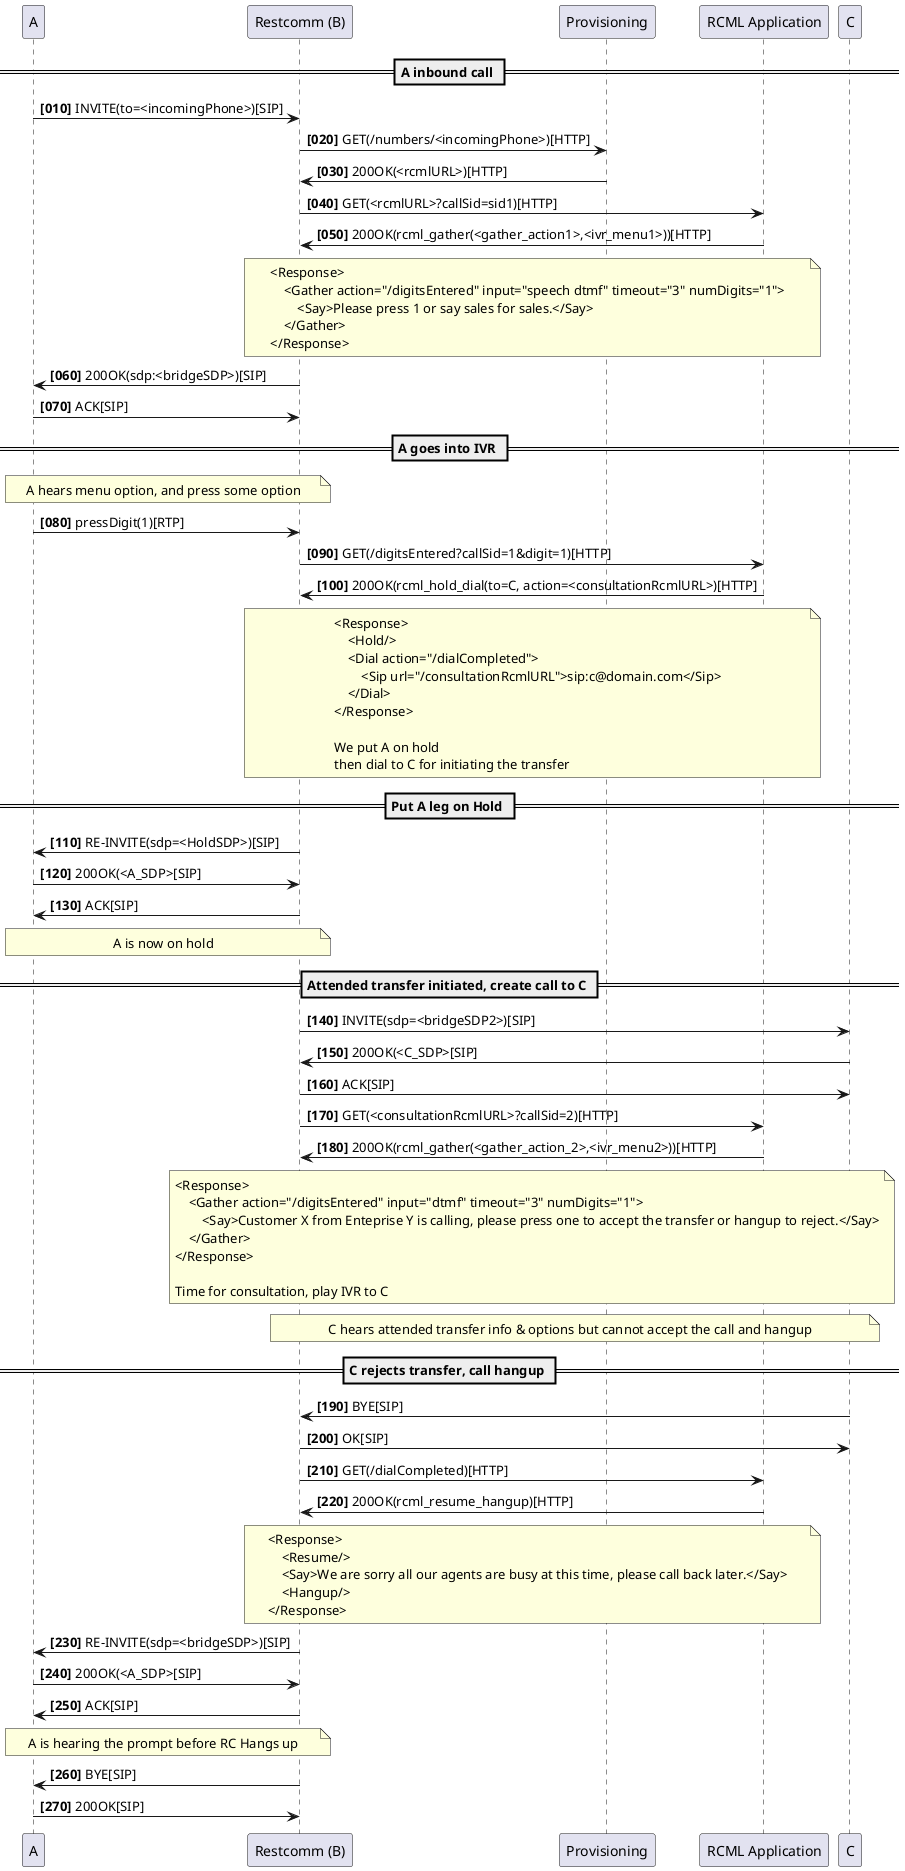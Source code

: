 @startuml
autonumber 10 10 "<b>[000]"
participant "A" as A
participant "Restcomm (B)" as RC
participant "Provisioning" as PlatformProv
participant "RCML Application" as RCMLApp
participant "C" as C

== A inbound call ==
A -> RC: INVITE(to=<incomingPhone>)[SIP]
RC -> PlatformProv: GET(/numbers/<incomingPhone>)[HTTP]
PlatformProv -> RC : 200OK(<rcmlURL>)[HTTP]
RC -> RCMLApp: GET(<rcmlURL>?callSid=sid1)[HTTP]
RCMLApp -> RC : 200OK(rcml_gather(<gather_action1>,<ivr_menu1>))[HTTP]
note over RC, RCMLApp
<Response>
    <Gather action="/digitsEntered" input="speech dtmf" timeout="3" numDigits="1">
        <Say>Please press 1 or say sales for sales.</Say>
    </Gather>
</Response>
end note
RC -> A : 200OK(sdp:<bridgeSDP>)[SIP]
A -> RC: ACK[SIP]

== A goes into IVR ==
note over A, RC: A hears menu option, and press some option
A -> RC : pressDigit(1)[RTP]
RC -> RCMLApp: GET(/digitsEntered?callSid=1&digit=1)[HTTP]
RCMLApp -> RC : 200OK(rcml_hold_dial(to=C, action=<consultationRcmlURL>)[HTTP]
note over RC, RCMLApp
<Response>
    <Hold/>
    <Dial action="/dialCompleted">
        <Sip url="/consultationRcmlURL">sip:c@domain.com</Sip>
    </Dial>
</Response>

We put A on hold
then dial to C for initiating the transfer
end note

== Put A leg on Hold ==
RC -> A : RE-INVITE(sdp=<HoldSDP>)[SIP]
A -> RC : 200OK(<A_SDP>[SIP]
RC -> A: ACK[SIP]
note over A, RC: A is now on hold

== Attended transfer initiated, create call to C ==
RC -> C : INVITE(sdp=<bridgeSDP2>)[SIP]
C -> RC : 200OK(<C_SDP>[SIP]
RC -> C: ACK[SIP]
RC -> RCMLApp : GET(<consultationRcmlURL>?callSid=2)[HTTP]
RCMLApp -> RC : 200OK(rcml_gather(<gather_action_2>,<ivr_menu2>))[HTTP]
note over RC, RCMLApp
<Response>
    <Gather action="/digitsEntered" input="dtmf" timeout="3" numDigits="1">
        <Say>Customer X from Enteprise Y is calling, please press one to accept the transfer or hangup to reject.</Say>
    </Gather>
</Response>

Time for consultation, play IVR to C
end note

note over RC, C: C hears attended transfer info & options but cannot accept the call and hangup

== C rejects transfer, call hangup ==
C -> RC: BYE[SIP]
RC -> C: OK[SIP]

RC -> RCMLApp: GET(/dialCompleted)[HTTP]
RCMLApp -> RC: 200OK(rcml_resume_hangup)[HTTP]
note over RC, RCMLApp
<Response>
    <Resume/>
    <Say>We are sorry all our agents are busy at this time, please call back later.</Say>
    <Hangup/>
</Response>
end note

RC -> A : RE-INVITE(sdp=<bridgeSDP>)[SIP]
A -> RC : 200OK(<A_SDP>[SIP]
RC -> A: ACK[SIP]
note over A, RC: A is hearing the prompt before RC Hangs up

RC -> A : BYE[SIP]
A -> RC : 200OK[SIP]
@enduml
